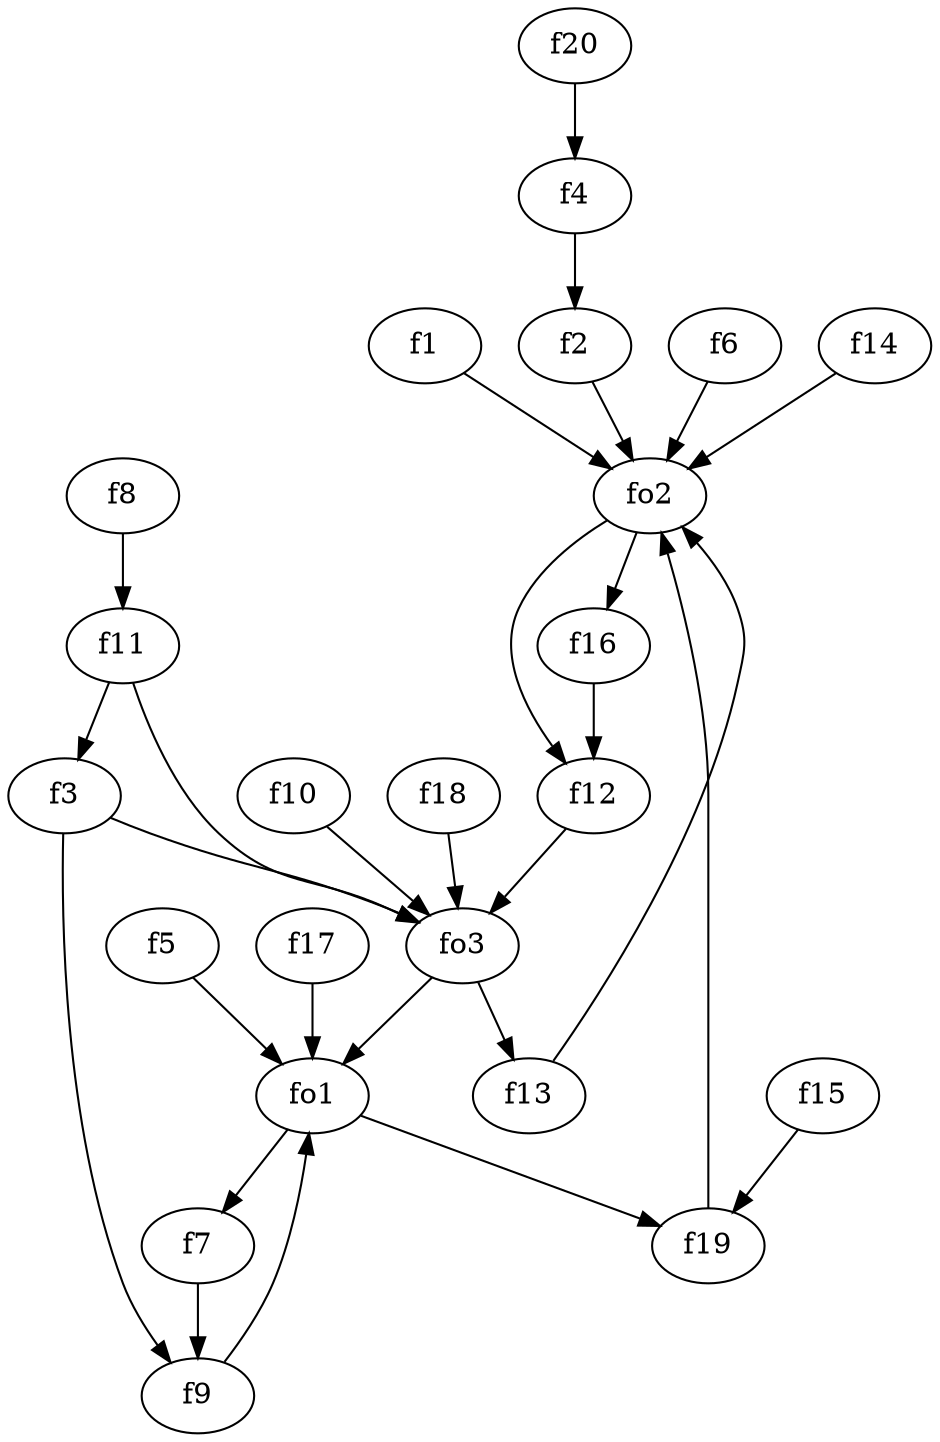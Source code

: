 strict digraph  {
f1;
f2;
f3;
f4;
f5;
f6;
f7;
f8;
f9;
f10;
f11;
f12;
f13;
f14;
f15;
f16;
f17;
f18;
f19;
f20;
fo1;
fo2;
fo3;
f1 -> fo2  [weight=2];
f2 -> fo2  [weight=2];
f3 -> fo3  [weight=2];
f3 -> f9  [weight=2];
f4 -> f2  [weight=2];
f5 -> fo1  [weight=2];
f6 -> fo2  [weight=2];
f7 -> f9  [weight=2];
f8 -> f11  [weight=2];
f9 -> fo1  [weight=2];
f10 -> fo3  [weight=2];
f11 -> fo3  [weight=2];
f11 -> f3  [weight=2];
f12 -> fo3  [weight=2];
f13 -> fo2  [weight=2];
f14 -> fo2  [weight=2];
f15 -> f19  [weight=2];
f16 -> f12  [weight=2];
f17 -> fo1  [weight=2];
f18 -> fo3  [weight=2];
f19 -> fo2  [weight=2];
f20 -> f4  [weight=2];
fo1 -> f7  [weight=2];
fo1 -> f19  [weight=2];
fo2 -> f12  [weight=2];
fo2 -> f16  [weight=2];
fo3 -> f13  [weight=2];
fo3 -> fo1  [weight=2];
}
